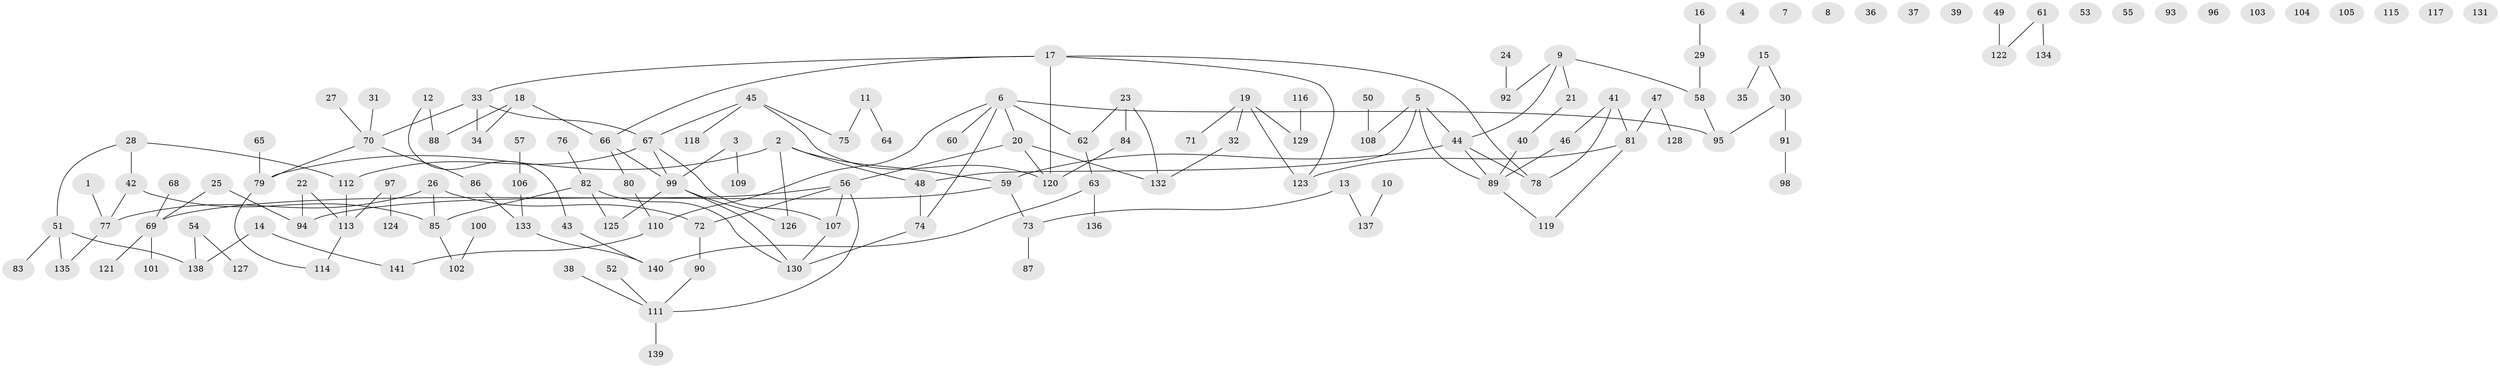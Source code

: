 // coarse degree distribution, {1: 0.2916666666666667, 4: 0.08333333333333333, 0: 0.16666666666666666, 7: 0.052083333333333336, 2: 0.13541666666666666, 3: 0.19791666666666666, 6: 0.010416666666666666, 5: 0.0625}
// Generated by graph-tools (version 1.1) at 2025/41/03/06/25 10:41:25]
// undirected, 141 vertices, 155 edges
graph export_dot {
graph [start="1"]
  node [color=gray90,style=filled];
  1;
  2;
  3;
  4;
  5;
  6;
  7;
  8;
  9;
  10;
  11;
  12;
  13;
  14;
  15;
  16;
  17;
  18;
  19;
  20;
  21;
  22;
  23;
  24;
  25;
  26;
  27;
  28;
  29;
  30;
  31;
  32;
  33;
  34;
  35;
  36;
  37;
  38;
  39;
  40;
  41;
  42;
  43;
  44;
  45;
  46;
  47;
  48;
  49;
  50;
  51;
  52;
  53;
  54;
  55;
  56;
  57;
  58;
  59;
  60;
  61;
  62;
  63;
  64;
  65;
  66;
  67;
  68;
  69;
  70;
  71;
  72;
  73;
  74;
  75;
  76;
  77;
  78;
  79;
  80;
  81;
  82;
  83;
  84;
  85;
  86;
  87;
  88;
  89;
  90;
  91;
  92;
  93;
  94;
  95;
  96;
  97;
  98;
  99;
  100;
  101;
  102;
  103;
  104;
  105;
  106;
  107;
  108;
  109;
  110;
  111;
  112;
  113;
  114;
  115;
  116;
  117;
  118;
  119;
  120;
  121;
  122;
  123;
  124;
  125;
  126;
  127;
  128;
  129;
  130;
  131;
  132;
  133;
  134;
  135;
  136;
  137;
  138;
  139;
  140;
  141;
  1 -- 77;
  2 -- 48;
  2 -- 59;
  2 -- 79;
  2 -- 126;
  3 -- 99;
  3 -- 109;
  5 -- 44;
  5 -- 48;
  5 -- 89;
  5 -- 108;
  6 -- 20;
  6 -- 60;
  6 -- 62;
  6 -- 74;
  6 -- 95;
  6 -- 110;
  9 -- 21;
  9 -- 44;
  9 -- 58;
  9 -- 92;
  10 -- 137;
  11 -- 64;
  11 -- 75;
  12 -- 43;
  12 -- 88;
  13 -- 73;
  13 -- 137;
  14 -- 138;
  14 -- 141;
  15 -- 30;
  15 -- 35;
  16 -- 29;
  17 -- 33;
  17 -- 66;
  17 -- 78;
  17 -- 120;
  17 -- 123;
  18 -- 34;
  18 -- 66;
  18 -- 88;
  19 -- 32;
  19 -- 71;
  19 -- 123;
  19 -- 129;
  20 -- 56;
  20 -- 120;
  20 -- 132;
  21 -- 40;
  22 -- 94;
  22 -- 113;
  23 -- 62;
  23 -- 84;
  23 -- 132;
  24 -- 92;
  25 -- 69;
  25 -- 94;
  26 -- 72;
  26 -- 77;
  26 -- 85;
  27 -- 70;
  28 -- 42;
  28 -- 51;
  28 -- 112;
  29 -- 58;
  30 -- 91;
  30 -- 95;
  31 -- 70;
  32 -- 132;
  33 -- 34;
  33 -- 67;
  33 -- 70;
  38 -- 111;
  40 -- 89;
  41 -- 46;
  41 -- 78;
  41 -- 81;
  42 -- 77;
  42 -- 85;
  43 -- 140;
  44 -- 59;
  44 -- 78;
  44 -- 89;
  45 -- 67;
  45 -- 75;
  45 -- 118;
  45 -- 120;
  46 -- 89;
  47 -- 81;
  47 -- 128;
  48 -- 74;
  49 -- 122;
  50 -- 108;
  51 -- 83;
  51 -- 135;
  51 -- 138;
  52 -- 111;
  54 -- 127;
  54 -- 138;
  56 -- 69;
  56 -- 72;
  56 -- 107;
  56 -- 111;
  57 -- 106;
  58 -- 95;
  59 -- 73;
  59 -- 94;
  61 -- 122;
  61 -- 134;
  62 -- 63;
  63 -- 136;
  63 -- 140;
  65 -- 79;
  66 -- 80;
  66 -- 99;
  67 -- 99;
  67 -- 107;
  67 -- 112;
  68 -- 69;
  69 -- 101;
  69 -- 121;
  70 -- 79;
  70 -- 86;
  72 -- 90;
  73 -- 87;
  74 -- 130;
  76 -- 82;
  77 -- 135;
  79 -- 114;
  80 -- 110;
  81 -- 119;
  81 -- 123;
  82 -- 85;
  82 -- 125;
  82 -- 130;
  84 -- 120;
  85 -- 102;
  86 -- 133;
  89 -- 119;
  90 -- 111;
  91 -- 98;
  97 -- 113;
  97 -- 124;
  99 -- 125;
  99 -- 126;
  99 -- 130;
  100 -- 102;
  106 -- 133;
  107 -- 130;
  110 -- 141;
  111 -- 139;
  112 -- 113;
  113 -- 114;
  116 -- 129;
  133 -- 140;
}
